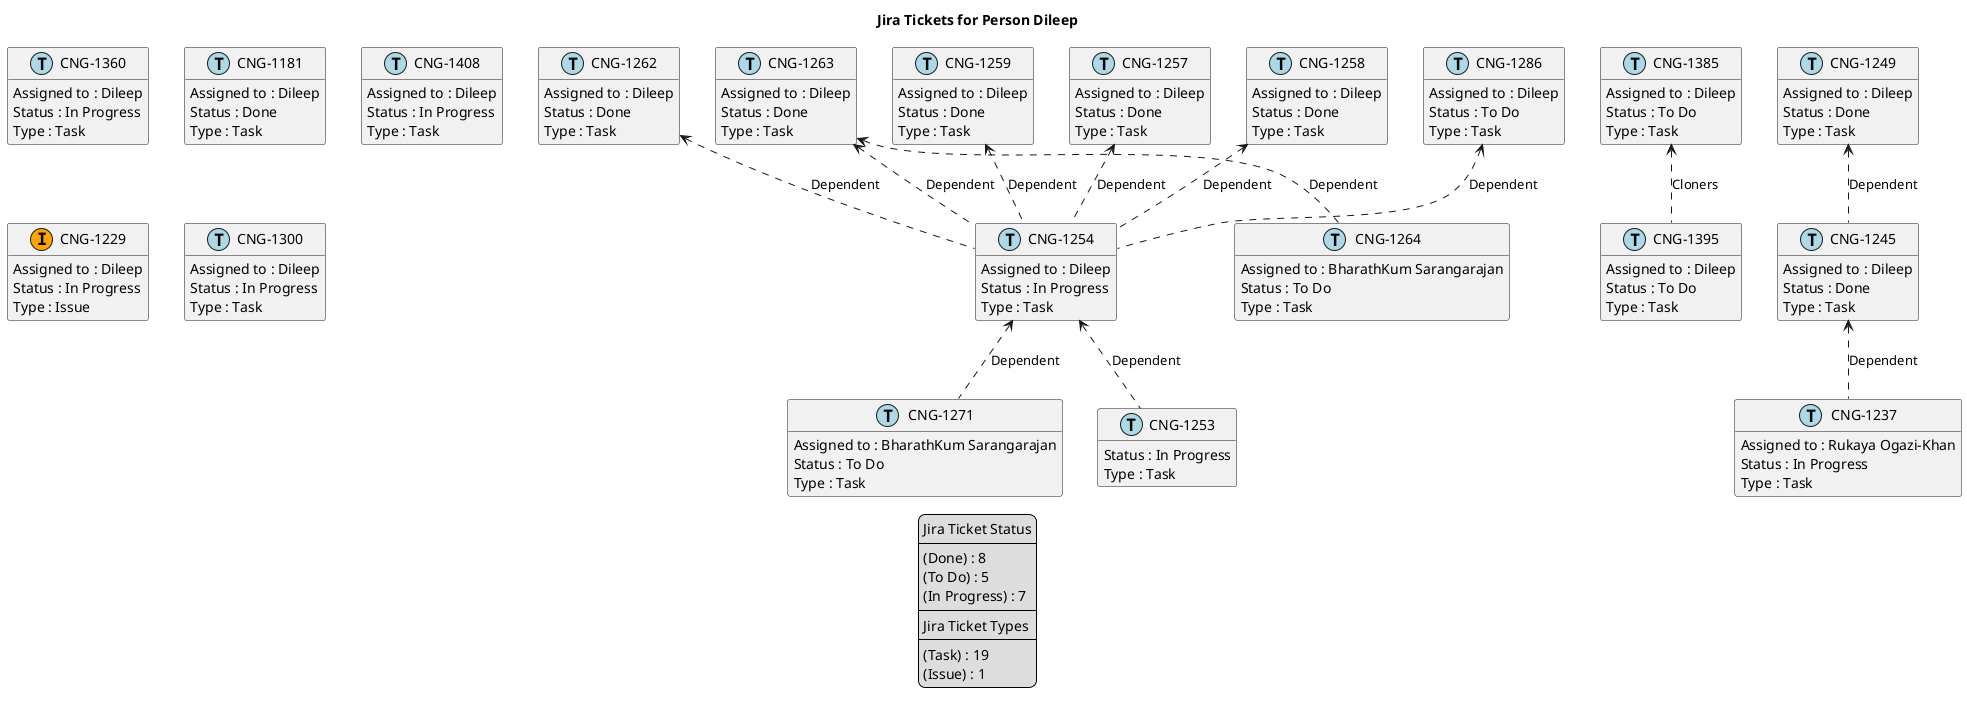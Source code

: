 @startuml
'https://plantuml.com/class-diagram

' GENERATE CLASS DIAGRAM ===========
' Generated at    : Thu Apr 18 11:50:48 CEST 2024

title Jira Tickets for Person Dileep
hide empty members

legend
Jira Ticket Status
----
(Done) : 8
(To Do) : 5
(In Progress) : 7
----
Jira Ticket Types
----
(Task) : 19
(Issue) : 1
end legend


' Tickets =======
class "CNG-1262" << (T,lightblue) >> {
  Assigned to : Dileep
  Status : Done
  Type : Task
}

class "CNG-1263" << (T,lightblue) >> {
  Assigned to : Dileep
  Status : Done
  Type : Task
}

class "CNG-1395" << (T,lightblue) >> {
  Assigned to : Dileep
  Status : To Do
  Type : Task
}

class "CNG-1271" << (T,lightblue) >> {
  Assigned to : BharathKum Sarangarajan
  Status : To Do
  Type : Task
}

class "CNG-1360" << (T,lightblue) >> {
  Assigned to : Dileep
  Status : In Progress
  Type : Task
}

class "CNG-1181" << (T,lightblue) >> {
  Assigned to : Dileep
  Status : Done
  Type : Task
}

class "CNG-1408" << (T,lightblue) >> {
  Assigned to : Dileep
  Status : In Progress
  Type : Task
}

class "CNG-1229" << (I,orange) >> {
  Assigned to : Dileep
  Status : In Progress
  Type : Issue
}

class "CNG-1237" << (T,lightblue) >> {
  Assigned to : Rukaya Ogazi-Khan
  Status : In Progress
  Type : Task
}

class "CNG-1259" << (T,lightblue) >> {
  Assigned to : Dileep
  Status : Done
  Type : Task
}

class "CNG-1249" << (T,lightblue) >> {
  Assigned to : Dileep
  Status : Done
  Type : Task
}

class "CNG-1257" << (T,lightblue) >> {
  Assigned to : Dileep
  Status : Done
  Type : Task
}

class "CNG-1258" << (T,lightblue) >> {
  Assigned to : Dileep
  Status : Done
  Type : Task
}

class "CNG-1245" << (T,lightblue) >> {
  Assigned to : Dileep
  Status : Done
  Type : Task
}

class "CNG-1300" << (T,lightblue) >> {
  Assigned to : Dileep
  Status : In Progress
  Type : Task
}

class "CNG-1286" << (T,lightblue) >> {
  Assigned to : Dileep
  Status : To Do
  Type : Task
}

class "CNG-1264" << (T,lightblue) >> {
  Assigned to : BharathKum Sarangarajan
  Status : To Do
  Type : Task
}

class "CNG-1253" << (T,lightblue) >> {
  Status : In Progress
  Type : Task
}

class "CNG-1385" << (T,lightblue) >> {
  Assigned to : Dileep
  Status : To Do
  Type : Task
}

class "CNG-1254" << (T,lightblue) >> {
  Assigned to : Dileep
  Status : In Progress
  Type : Task
}



' Links =======
"CNG-1286" <.. "CNG-1254" : Dependent
"CNG-1262" <.. "CNG-1254" : Dependent
"CNG-1263" <.. "CNG-1254" : Dependent
"CNG-1263" <.. "CNG-1264" : Dependent
"CNG-1249" <.. "CNG-1245" : Dependent
"CNG-1245" <.. "CNG-1237" : Dependent
"CNG-1259" <.. "CNG-1254" : Dependent
"CNG-1257" <.. "CNG-1254" : Dependent
"CNG-1258" <.. "CNG-1254" : Dependent
"CNG-1254" <.. "CNG-1253" : Dependent
"CNG-1254" <.. "CNG-1271" : Dependent
"CNG-1385" <.. "CNG-1395" : Cloners


@enduml
